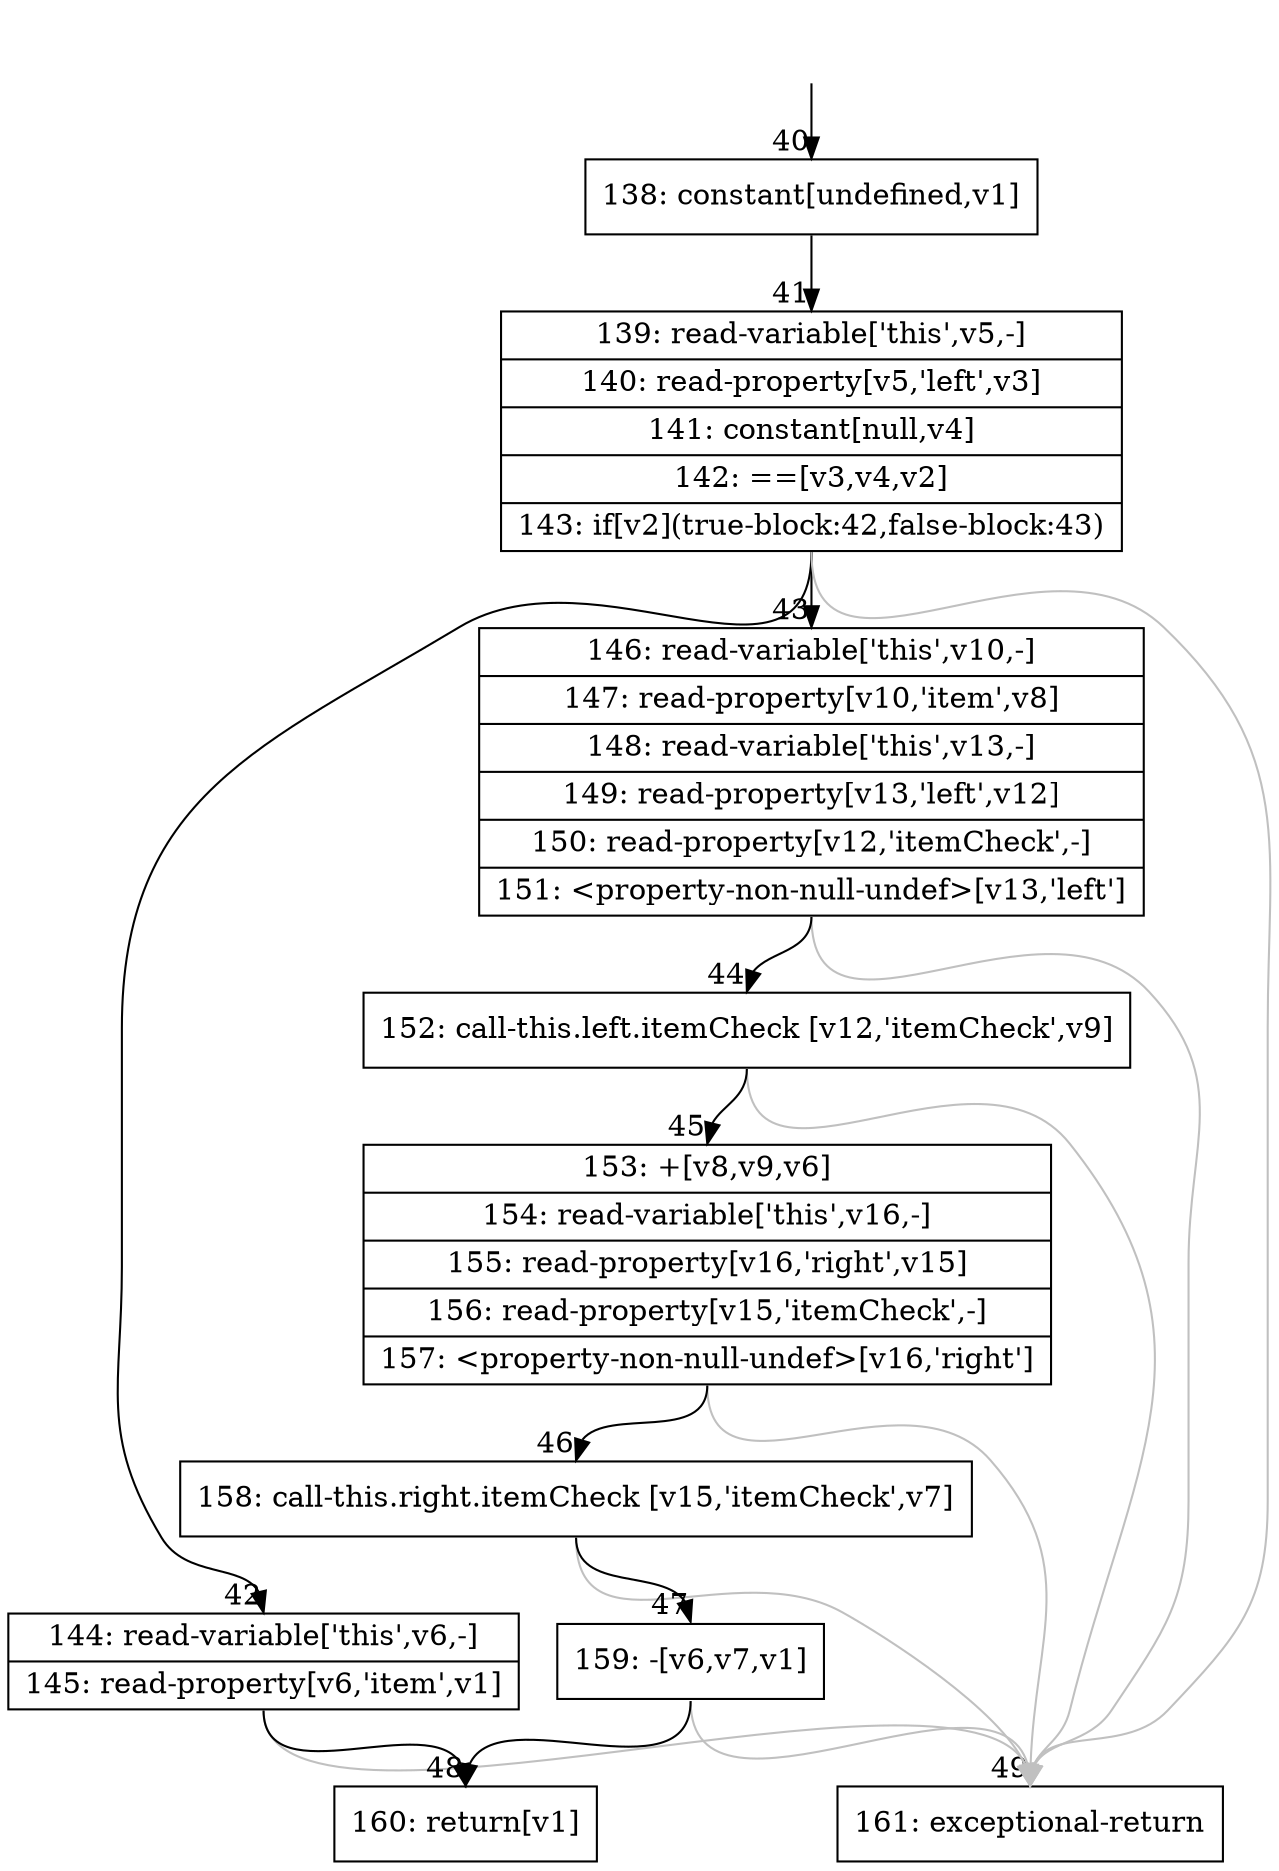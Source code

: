 digraph {
rankdir="TD"
BB_entry2[shape=none,label=""];
BB_entry2 -> BB40 [tailport=s, headport=n, headlabel="    40"]
BB40 [shape=record label="{138: constant[undefined,v1]}" ] 
BB40 -> BB41 [tailport=s, headport=n, headlabel="      41"]
BB41 [shape=record label="{139: read-variable['this',v5,-]|140: read-property[v5,'left',v3]|141: constant[null,v4]|142: ==[v3,v4,v2]|143: if[v2](true-block:42,false-block:43)}" ] 
BB41 -> BB42 [tailport=s, headport=n, headlabel="      42"]
BB41 -> BB43 [tailport=s, headport=n, headlabel="      43"]
BB41 -> BB49 [tailport=s, headport=n, color=gray, headlabel="      49"]
BB42 [shape=record label="{144: read-variable['this',v6,-]|145: read-property[v6,'item',v1]}" ] 
BB42 -> BB48 [tailport=s, headport=n, headlabel="      48"]
BB42 -> BB49 [tailport=s, headport=n, color=gray]
BB43 [shape=record label="{146: read-variable['this',v10,-]|147: read-property[v10,'item',v8]|148: read-variable['this',v13,-]|149: read-property[v13,'left',v12]|150: read-property[v12,'itemCheck',-]|151: \<property-non-null-undef\>[v13,'left']}" ] 
BB43 -> BB44 [tailport=s, headport=n, headlabel="      44"]
BB43 -> BB49 [tailport=s, headport=n, color=gray]
BB44 [shape=record label="{152: call-this.left.itemCheck [v12,'itemCheck',v9]}" ] 
BB44 -> BB45 [tailport=s, headport=n, headlabel="      45"]
BB44 -> BB49 [tailport=s, headport=n, color=gray]
BB45 [shape=record label="{153: +[v8,v9,v6]|154: read-variable['this',v16,-]|155: read-property[v16,'right',v15]|156: read-property[v15,'itemCheck',-]|157: \<property-non-null-undef\>[v16,'right']}" ] 
BB45 -> BB46 [tailport=s, headport=n, headlabel="      46"]
BB45 -> BB49 [tailport=s, headport=n, color=gray]
BB46 [shape=record label="{158: call-this.right.itemCheck [v15,'itemCheck',v7]}" ] 
BB46 -> BB47 [tailport=s, headport=n, headlabel="      47"]
BB46 -> BB49 [tailport=s, headport=n, color=gray]
BB47 [shape=record label="{159: -[v6,v7,v1]}" ] 
BB47 -> BB48 [tailport=s, headport=n]
BB47 -> BB49 [tailport=s, headport=n, color=gray]
BB48 [shape=record label="{160: return[v1]}" ] 
BB49 [shape=record label="{161: exceptional-return}" ] 
//#$~ 17
}
